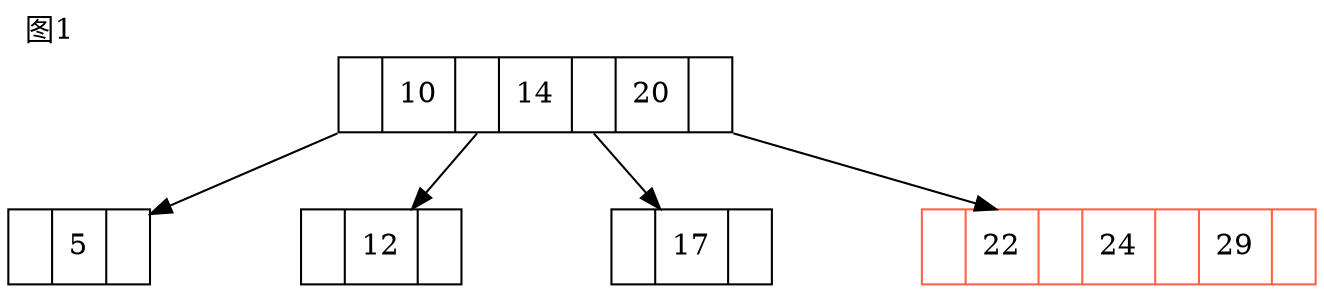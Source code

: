 digraph g{
node[shape=record];
//mindist=5.0;
nodesep=1;
edge[minlen=1.8];
splines="line";
label="图1";
labeljust=l;
labelloc=t;

n1[label="<f1> | 10 | <f2> | 14 | <f3> | 20 | <f4>"];
n2[label="<f1> | 5 | <f2>"];
n3[label="<f1> | 12 | <f2>"];
n4[label="<f1> | 17 | <f2>"];
n5[label="<f1> | 22 | <f2> | 24 | <f3> | 29 | <f4>", color="tomato"];

n1:f1->n2[tailport=sw];
n1:f2->n3;
n1:f3->n4;
n1:f4->n5[tailport=se];

}
